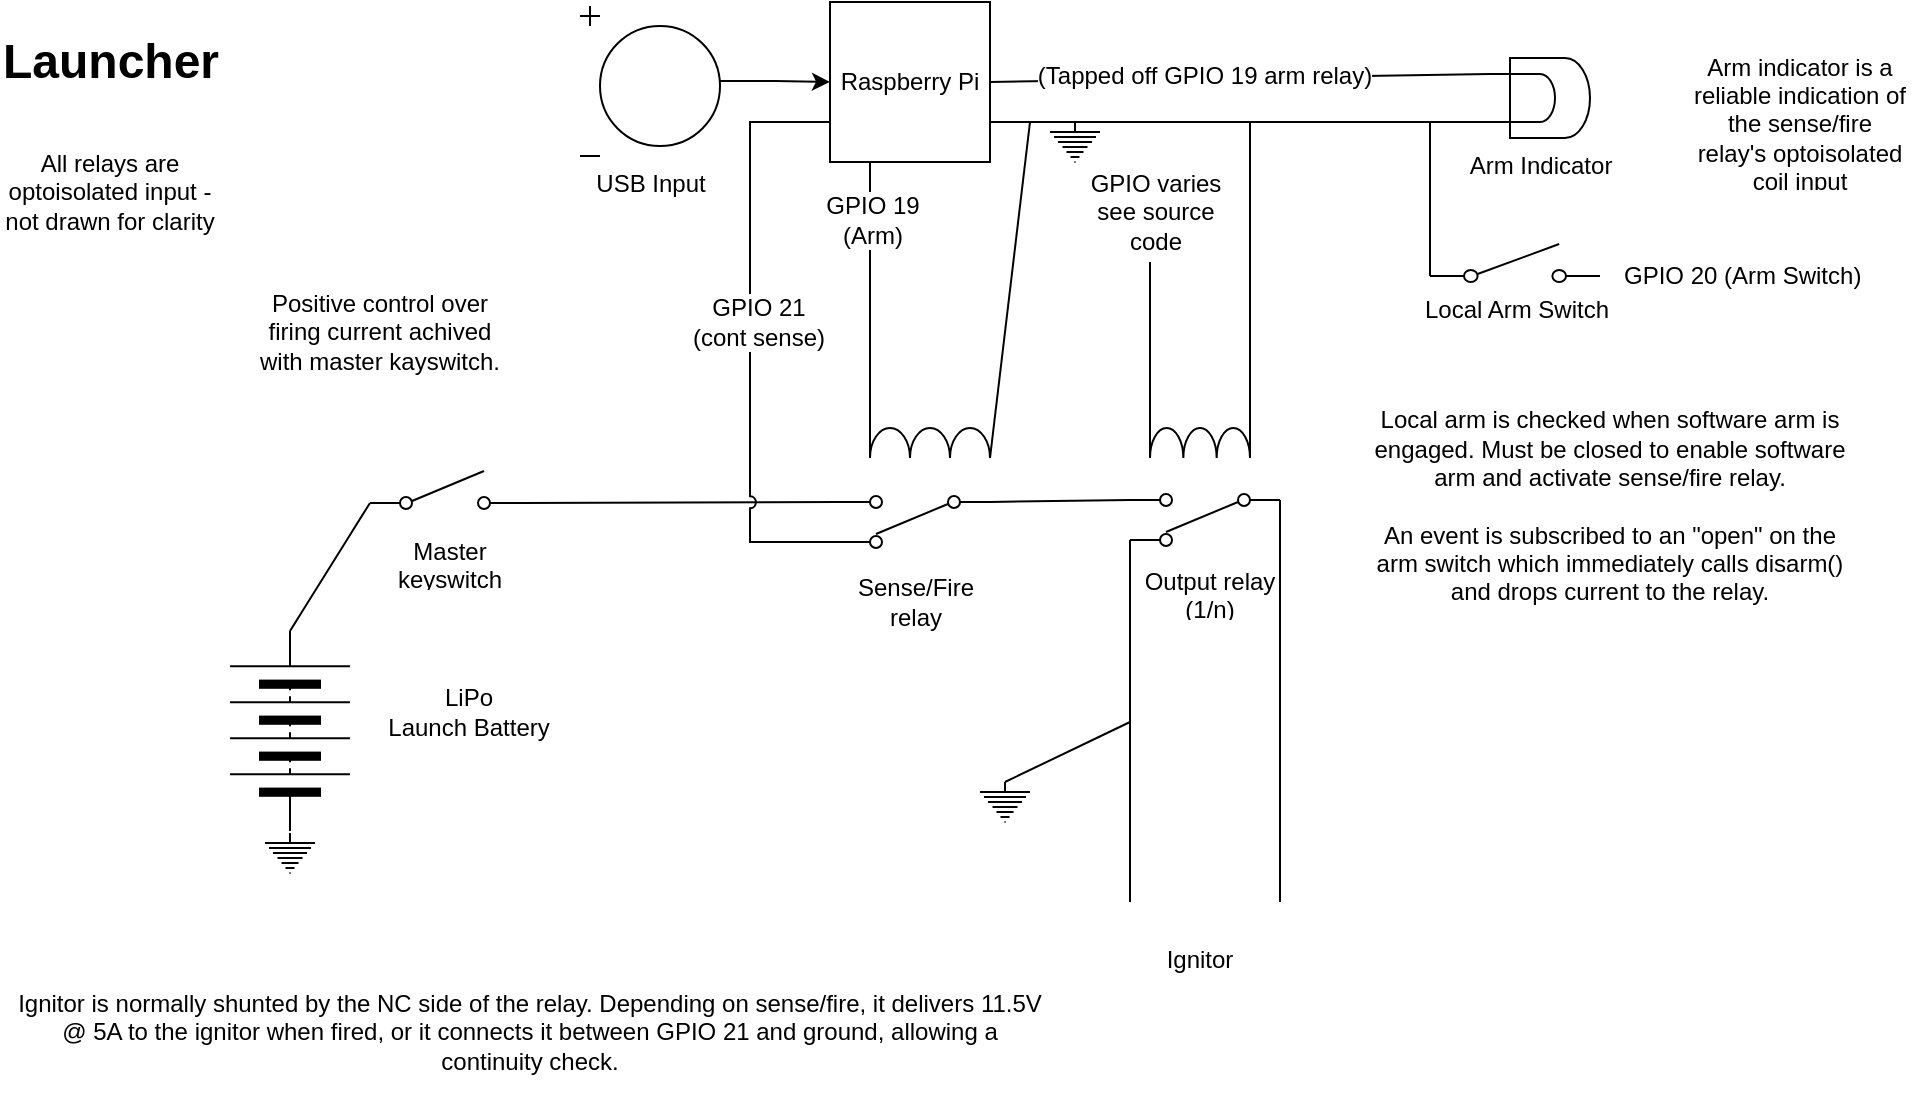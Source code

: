 <mxfile version="11.0.1" type="github"><diagram name="Page-1" id="7e0a89b8-554c-2b80-1dc8-d5c74ca68de4"><mxGraphModel dx="946" dy="565" grid="1" gridSize="10" guides="1" tooltips="1" connect="1" arrows="1" fold="1" page="1" pageScale="1" pageWidth="1100" pageHeight="850" background="#ffffff" math="0" shadow="0"><root><mxCell id="0"/><mxCell id="1" parent="0"/><mxCell id="voo_j66ZD9MQUIqvM699-34" style="edgeStyle=none;rounded=0;orthogonalLoop=1;jettySize=auto;html=1;exitX=1;exitY=0.84;exitDx=0;exitDy=0;exitPerimeter=0;entryX=1;entryY=0.885;entryDx=0;entryDy=0;entryPerimeter=0;endArrow=none;endFill=0;jumpStyle=none;" parent="1" source="voo_j66ZD9MQUIqvM699-2" target="voo_j66ZD9MQUIqvM699-27" edge="1"><mxGeometry relative="1" as="geometry"/></mxCell><mxCell id="voo_j66ZD9MQUIqvM699-2" value="" style="pointerEvents=1;verticalLabelPosition=bottom;shadow=0;dashed=0;align=center;fillColor=#ffffff;html=1;verticalAlign=top;strokeWidth=1;shape=mxgraph.electrical.electro-mechanical.simple_switch;" parent="1" vertex="1"><mxGeometry x="220" y="244.5" width="75" height="19" as="geometry"/></mxCell><mxCell id="voo_j66ZD9MQUIqvM699-3" value="Launcher" style="text;strokeColor=none;fillColor=none;html=1;fontSize=24;fontStyle=1;verticalAlign=middle;align=center;" parent="1" vertex="1"><mxGeometry x="40" y="20" width="100" height="40" as="geometry"/></mxCell><UserObject label="Master keyswitch" placeholders="1" name="Variable" id="voo_j66ZD9MQUIqvM699-4"><mxCell style="text;html=1;strokeColor=none;fillColor=none;align=center;verticalAlign=middle;whiteSpace=wrap;overflow=hidden;" parent="1" vertex="1"><mxGeometry x="220" y="274.5" width="80" height="30" as="geometry"/></mxCell></UserObject><mxCell id="voo_j66ZD9MQUIqvM699-5" value="" style="pointerEvents=1;verticalLabelPosition=bottom;shadow=0;dashed=0;align=center;fillColor=#ffffff;html=1;verticalAlign=top;strokeWidth=1;shape=mxgraph.electrical.miscellaneous.batteryStack;direction=north;rotation=0;" parent="1" vertex="1"><mxGeometry x="150" y="324.5" width="60" height="100" as="geometry"/></mxCell><mxCell id="voo_j66ZD9MQUIqvM699-6" value="" style="endArrow=none;html=1;entryX=0;entryY=0.84;entryDx=0;entryDy=0;entryPerimeter=0;" parent="1" target="voo_j66ZD9MQUIqvM699-2" edge="1"><mxGeometry width="50" height="50" relative="1" as="geometry"><mxPoint x="180" y="324.5" as="sourcePoint"/><mxPoint x="140" y="444.5" as="targetPoint"/></mxGeometry></mxCell><mxCell id="voo_j66ZD9MQUIqvM699-9" value="" style="pointerEvents=1;verticalLabelPosition=bottom;shadow=0;dashed=0;align=center;fillColor=#ffffff;html=1;verticalAlign=top;strokeWidth=1;shape=mxgraph.electrical.signal_sources.protective_earth;" parent="1" vertex="1"><mxGeometry x="167.5" y="425.5" width="25" height="20" as="geometry"/></mxCell><UserObject label="&lt;div&gt;LiPo&lt;/div&gt;&lt;div&gt;Launch Battery&lt;br&gt;&lt;/div&gt;" placeholders="1" name="Variable" id="voo_j66ZD9MQUIqvM699-11"><mxCell style="text;html=1;strokeColor=none;fillColor=none;align=center;verticalAlign=middle;whiteSpace=wrap;overflow=hidden;" parent="1" vertex="1"><mxGeometry x="218" y="344.5" width="103" height="40" as="geometry"/></mxCell></UserObject><mxCell id="voo_j66ZD9MQUIqvM699-32" style="edgeStyle=orthogonalEdgeStyle;rounded=0;orthogonalLoop=1;jettySize=auto;html=1;exitX=0;exitY=0.75;exitDx=0;exitDy=0;entryX=1;entryY=0.115;entryDx=0;entryDy=0;entryPerimeter=0;endArrow=none;endFill=0;jumpStyle=arc;" parent="1" source="voo_j66ZD9MQUIqvM699-15" target="voo_j66ZD9MQUIqvM699-27" edge="1"><mxGeometry relative="1" as="geometry"><Array as="points"><mxPoint x="410" y="70"/><mxPoint x="410" y="280"/></Array></mxGeometry></mxCell><mxCell id="voo_j66ZD9MQUIqvM699-33" value="GPIO 21&lt;br&gt;(cont sense)" style="text;html=1;resizable=0;points=[];align=center;verticalAlign=middle;labelBackgroundColor=#ffffff;" parent="voo_j66ZD9MQUIqvM699-32" vertex="1" connectable="0"><mxGeometry x="-0.051" y="4" relative="1" as="geometry"><mxPoint as="offset"/></mxGeometry></mxCell><mxCell id="voo_j66ZD9MQUIqvM699-15" value="Raspberry Pi" style="whiteSpace=wrap;html=1;aspect=fixed;" parent="1" vertex="1"><mxGeometry x="450" y="10" width="80" height="80" as="geometry"/></mxCell><mxCell id="voo_j66ZD9MQUIqvM699-17" value="" style="edgeStyle=orthogonalEdgeStyle;rounded=0;orthogonalLoop=1;jettySize=auto;html=1;" parent="1" source="voo_j66ZD9MQUIqvM699-16" target="voo_j66ZD9MQUIqvM699-15" edge="1"><mxGeometry relative="1" as="geometry"/></mxCell><mxCell id="voo_j66ZD9MQUIqvM699-16" value="USB Input" style="pointerEvents=1;verticalLabelPosition=bottom;shadow=0;dashed=0;align=center;fillColor=#ffffff;html=1;verticalAlign=top;strokeWidth=1;shape=mxgraph.electrical.signal_sources.dc_source_1;" parent="1" vertex="1"><mxGeometry x="325" y="12" width="70" height="75" as="geometry"/></mxCell><mxCell id="voo_j66ZD9MQUIqvM699-46" style="edgeStyle=none;rounded=0;jumpStyle=arc;orthogonalLoop=1;jettySize=auto;html=1;exitX=0.5;exitY=0;exitDx=0;exitDy=0;exitPerimeter=0;endArrow=none;endFill=0;" parent="1" source="voo_j66ZD9MQUIqvM699-20" edge="1"><mxGeometry relative="1" as="geometry"><mxPoint x="660" y="70" as="targetPoint"/></mxGeometry></mxCell><mxCell id="voo_j66ZD9MQUIqvM699-20" value="" style="pointerEvents=1;verticalLabelPosition=bottom;shadow=0;dashed=0;align=center;fillColor=#ffffff;html=1;verticalAlign=top;strokeWidth=1;shape=mxgraph.electrical.signal_sources.protective_earth;" parent="1" vertex="1"><mxGeometry x="560" y="70" width="25" height="20" as="geometry"/></mxCell><mxCell id="voo_j66ZD9MQUIqvM699-24" value="" style="endArrow=none;html=1;entryX=0.5;entryY=0;entryDx=0;entryDy=0;entryPerimeter=0;exitX=1;exitY=0.75;exitDx=0;exitDy=0;" parent="1" source="voo_j66ZD9MQUIqvM699-15" target="voo_j66ZD9MQUIqvM699-20" edge="1"><mxGeometry width="50" height="50" relative="1" as="geometry"><mxPoint x="40" y="420" as="sourcePoint"/><mxPoint x="90" y="370" as="targetPoint"/></mxGeometry></mxCell><mxCell id="voo_j66ZD9MQUIqvM699-40" style="edgeStyle=none;rounded=0;jumpStyle=arc;orthogonalLoop=1;jettySize=auto;html=1;exitX=0;exitY=0.885;exitDx=0;exitDy=0;exitPerimeter=0;entryX=1;entryY=0.885;entryDx=0;entryDy=0;entryPerimeter=0;endArrow=none;endFill=0;" parent="1" source="voo_j66ZD9MQUIqvM699-27" target="voo_j66ZD9MQUIqvM699-35" edge="1"><mxGeometry relative="1" as="geometry"/></mxCell><mxCell id="voo_j66ZD9MQUIqvM699-27" value="" style="pointerEvents=1;verticalLabelPosition=bottom;shadow=0;dashed=0;align=center;fillColor=#ffffff;html=1;verticalAlign=top;strokeWidth=1;shape=mxgraph.electrical.electro-mechanical.2-way_switch;direction=west;" parent="1" vertex="1"><mxGeometry x="455" y="257" width="75" height="26" as="geometry"/></mxCell><UserObject label="Sense/Fire relay" placeholders="1" name="Variable" id="voo_j66ZD9MQUIqvM699-28"><mxCell style="text;html=1;strokeColor=none;fillColor=none;align=center;verticalAlign=middle;whiteSpace=wrap;overflow=hidden;" parent="1" vertex="1"><mxGeometry x="453" y="290" width="80" height="40" as="geometry"/></mxCell></UserObject><mxCell id="voo_j66ZD9MQUIqvM699-30" value="" style="endArrow=none;html=1;entryX=0.25;entryY=1;entryDx=0;entryDy=0;exitX=0;exitY=1;exitDx=0;exitDy=0;exitPerimeter=0;" parent="1" source="voo_j66ZD9MQUIqvM699-41" target="voo_j66ZD9MQUIqvM699-15" edge="1"><mxGeometry width="50" height="50" relative="1" as="geometry"><mxPoint x="470" y="230" as="sourcePoint"/><mxPoint x="90" y="370" as="targetPoint"/></mxGeometry></mxCell><mxCell id="voo_j66ZD9MQUIqvM699-31" value="GPIO 19&lt;br&gt;(Arm)" style="text;html=1;resizable=0;points=[];align=center;verticalAlign=middle;labelBackgroundColor=#ffffff;" parent="voo_j66ZD9MQUIqvM699-30" vertex="1" connectable="0"><mxGeometry x="0.614" y="-1" relative="1" as="geometry"><mxPoint as="offset"/></mxGeometry></mxCell><mxCell id="voo_j66ZD9MQUIqvM699-35" value="" style="pointerEvents=1;verticalLabelPosition=bottom;shadow=0;dashed=0;align=center;fillColor=#ffffff;html=1;verticalAlign=top;strokeWidth=1;shape=mxgraph.electrical.electro-mechanical.2-way_switch;direction=west;" parent="1" vertex="1"><mxGeometry x="600" y="256" width="75" height="26" as="geometry"/></mxCell><UserObject label="Output relay (1/n)" placeholders="1" name="Variable" id="voo_j66ZD9MQUIqvM699-36"><mxCell style="text;html=1;strokeColor=none;fillColor=none;align=center;verticalAlign=middle;whiteSpace=wrap;overflow=hidden;" parent="1" vertex="1"><mxGeometry x="600" y="289.5" width="80" height="30" as="geometry"/></mxCell></UserObject><mxCell id="voo_j66ZD9MQUIqvM699-42" style="edgeStyle=none;rounded=0;jumpStyle=arc;orthogonalLoop=1;jettySize=auto;html=1;exitX=1;exitY=1;exitDx=0;exitDy=0;exitPerimeter=0;endArrow=none;endFill=0;" parent="1" source="voo_j66ZD9MQUIqvM699-41" edge="1"><mxGeometry relative="1" as="geometry"><mxPoint x="550" y="70" as="targetPoint"/></mxGeometry></mxCell><mxCell id="voo_j66ZD9MQUIqvM699-41" value="" style="verticalLabelPosition=bottom;shadow=0;dashed=0;align=center;fillColor=#ffffff;html=1;verticalAlign=top;strokeWidth=1;shape=mxgraph.electrical.rot_mech.field;pointerEvents=1;" parent="1" vertex="1"><mxGeometry x="470" y="223" width="60" height="15" as="geometry"/></mxCell><UserObject label="All relays are optoisolated input - not drawn for clarity" placeholders="1" name="Variable" id="voo_j66ZD9MQUIqvM699-43"><mxCell style="text;html=1;strokeColor=none;fillColor=none;align=center;verticalAlign=middle;whiteSpace=wrap;overflow=hidden;" parent="1" vertex="1"><mxGeometry x="35" y="60" width="110" height="90" as="geometry"/></mxCell></UserObject><mxCell id="voo_j66ZD9MQUIqvM699-47" style="edgeStyle=none;rounded=0;jumpStyle=arc;orthogonalLoop=1;jettySize=auto;html=1;exitX=1;exitY=1;exitDx=0;exitDy=0;exitPerimeter=0;endArrow=none;endFill=0;" parent="1" source="voo_j66ZD9MQUIqvM699-44" edge="1"><mxGeometry relative="1" as="geometry"><mxPoint x="660" y="70" as="targetPoint"/></mxGeometry></mxCell><mxCell id="voo_j66ZD9MQUIqvM699-44" value="" style="verticalLabelPosition=bottom;shadow=0;dashed=0;align=center;fillColor=#ffffff;html=1;verticalAlign=top;strokeWidth=1;shape=mxgraph.electrical.rot_mech.field;pointerEvents=1;" parent="1" vertex="1"><mxGeometry x="610" y="223" width="50" height="15" as="geometry"/></mxCell><mxCell id="voo_j66ZD9MQUIqvM699-48" value="" style="endArrow=none;html=1;exitX=0;exitY=1;exitDx=0;exitDy=0;exitPerimeter=0;" parent="1" source="voo_j66ZD9MQUIqvM699-44" edge="1"><mxGeometry width="50" height="50" relative="1" as="geometry"><mxPoint x="600" y="190" as="sourcePoint"/><mxPoint x="610" y="140" as="targetPoint"/></mxGeometry></mxCell><UserObject label="&lt;div&gt;GPIO varies&lt;/div&gt;&lt;div&gt;see source code&lt;br&gt;&lt;/div&gt;" placeholders="1" name="Variable" id="voo_j66ZD9MQUIqvM699-49"><mxCell style="text;html=1;strokeColor=none;fillColor=none;align=center;verticalAlign=middle;whiteSpace=wrap;overflow=hidden;" parent="1" vertex="1"><mxGeometry x="573" y="90" width="80" height="50" as="geometry"/></mxCell></UserObject><mxCell id="voo_j66ZD9MQUIqvM699-51" style="edgeStyle=none;rounded=0;jumpStyle=arc;orthogonalLoop=1;jettySize=auto;html=1;exitX=0.8;exitY=1;exitDx=0;exitDy=0;exitPerimeter=0;endArrow=none;endFill=0;" parent="1" source="voo_j66ZD9MQUIqvM699-50" edge="1"><mxGeometry relative="1" as="geometry"><mxPoint x="660" y="70" as="targetPoint"/></mxGeometry></mxCell><mxCell id="voo_j66ZD9MQUIqvM699-52" style="edgeStyle=none;rounded=0;jumpStyle=arc;orthogonalLoop=1;jettySize=auto;html=1;exitX=0.2;exitY=1;exitDx=0;exitDy=0;exitPerimeter=0;endArrow=none;endFill=0;entryX=1;entryY=0.5;entryDx=0;entryDy=0;" parent="1" source="voo_j66ZD9MQUIqvM699-50" target="voo_j66ZD9MQUIqvM699-15" edge="1"><mxGeometry relative="1" as="geometry"><mxPoint x="700" y="46" as="targetPoint"/></mxGeometry></mxCell><mxCell id="voo_j66ZD9MQUIqvM699-54" value="(Tapped off GPIO 19 arm relay)" style="text;html=1;resizable=0;points=[];align=center;verticalAlign=middle;labelBackgroundColor=#ffffff;" parent="voo_j66ZD9MQUIqvM699-52" vertex="1" connectable="0"><mxGeometry x="0.144" y="-2" relative="1" as="geometry"><mxPoint as="offset"/></mxGeometry></mxCell><mxCell id="voo_j66ZD9MQUIqvM699-50" value="Arm Indicator" style="verticalLabelPosition=bottom;shadow=0;dashed=0;align=center;fillColor=#ffffff;html=1;verticalAlign=top;strokeWidth=1;shape=mxgraph.electrical.opto_electronics.lamp;direction=south;" parent="1" vertex="1"><mxGeometry x="780" y="38" width="50" height="40" as="geometry"/></mxCell><mxCell id="voo_j66ZD9MQUIqvM699-56" style="edgeStyle=none;rounded=0;jumpStyle=arc;orthogonalLoop=1;jettySize=auto;html=1;exitX=0;exitY=0.84;exitDx=0;exitDy=0;exitPerimeter=0;endArrow=none;endFill=0;" parent="1" source="voo_j66ZD9MQUIqvM699-55" edge="1"><mxGeometry relative="1" as="geometry"><mxPoint x="750" y="70" as="targetPoint"/></mxGeometry></mxCell><mxCell id="voo_j66ZD9MQUIqvM699-55" value="Local Arm Switch" style="pointerEvents=1;verticalLabelPosition=bottom;shadow=0;dashed=0;align=center;fillColor=#ffffff;html=1;verticalAlign=top;strokeWidth=1;shape=mxgraph.electrical.electro-mechanical.simple_switch;" parent="1" vertex="1"><mxGeometry x="750" y="131" width="85" height="19" as="geometry"/></mxCell><mxCell id="voo_j66ZD9MQUIqvM699-59" value="GPIO 20 (Arm Switch)" style="text;html=1;resizable=0;points=[];autosize=1;align=left;verticalAlign=top;spacingTop=-4;" parent="1" vertex="1"><mxGeometry x="845" y="137" width="130" height="20" as="geometry"/></mxCell><mxCell id="v94-DtC4t2I9akXQ6zyI-1" value="" style="endArrow=none;html=1;entryX=1;entryY=0.115;entryDx=0;entryDy=0;entryPerimeter=0;" edge="1" parent="1" target="voo_j66ZD9MQUIqvM699-35"><mxGeometry width="50" height="50" relative="1" as="geometry"><mxPoint x="600" y="460" as="sourcePoint"/><mxPoint x="90" y="470" as="targetPoint"/></mxGeometry></mxCell><mxCell id="v94-DtC4t2I9akXQ6zyI-2" value="" style="endArrow=none;html=1;entryX=0;entryY=0.885;entryDx=0;entryDy=0;entryPerimeter=0;" edge="1" parent="1" target="voo_j66ZD9MQUIqvM699-35"><mxGeometry width="50" height="50" relative="1" as="geometry"><mxPoint x="675" y="460" as="sourcePoint"/><mxPoint x="90" y="480" as="targetPoint"/></mxGeometry></mxCell><mxCell id="v94-DtC4t2I9akXQ6zyI-3" value="" style="pointerEvents=1;verticalLabelPosition=bottom;shadow=0;dashed=0;align=center;fillColor=#ffffff;html=1;verticalAlign=top;strokeWidth=1;shape=mxgraph.electrical.signal_sources.protective_earth;" vertex="1" parent="1"><mxGeometry x="525" y="400" width="25" height="20" as="geometry"/></mxCell><mxCell id="v94-DtC4t2I9akXQ6zyI-4" value="" style="endArrow=none;html=1;exitX=0.5;exitY=0;exitDx=0;exitDy=0;exitPerimeter=0;" edge="1" parent="1" source="v94-DtC4t2I9akXQ6zyI-3"><mxGeometry width="50" height="50" relative="1" as="geometry"><mxPoint x="40" y="530" as="sourcePoint"/><mxPoint x="600" y="370" as="targetPoint"/></mxGeometry></mxCell><UserObject label="Ignitor" placeholders="1" name="Variable" id="v94-DtC4t2I9akXQ6zyI-5"><mxCell style="text;html=1;strokeColor=none;fillColor=none;align=center;verticalAlign=middle;whiteSpace=wrap;overflow=hidden;" vertex="1" parent="1"><mxGeometry x="595" y="473.5" width="80" height="31" as="geometry"/></mxCell></UserObject><UserObject label="Ignitor is normally shunted by the NC side of the relay. Depending on sense/fire, it delivers 11.5V @ 5A to the ignitor when fired, or it connects it between GPIO 21 and ground, allowing a continuity check." placeholders="1" name="Variable" id="v94-DtC4t2I9akXQ6zyI-6"><mxCell style="text;html=1;strokeColor=none;fillColor=none;align=center;verticalAlign=middle;whiteSpace=wrap;overflow=hidden;" vertex="1" parent="1"><mxGeometry x="40" y="489" width="520" height="71" as="geometry"/></mxCell></UserObject><UserObject label="&lt;div&gt;Local arm is checked when software arm is engaged. Must be closed to enable software arm and activate sense/fire relay.&lt;/div&gt;&lt;div&gt;&lt;br&gt;&lt;/div&gt;&lt;div&gt;An event is subscribed to an &quot;open&quot; on the arm switch which immediately calls disarm() and drops current to the relay.&lt;br&gt;&lt;/div&gt;" placeholders="1" name="Variable" id="v94-DtC4t2I9akXQ6zyI-8"><mxCell style="text;html=1;strokeColor=none;fillColor=none;align=center;verticalAlign=middle;whiteSpace=wrap;overflow=hidden;" vertex="1" parent="1"><mxGeometry x="720" y="184" width="240" height="156" as="geometry"/></mxCell></UserObject><UserObject label="Positive control over firing current achived with master kayswitch." placeholders="1" name="Variable" id="v94-DtC4t2I9akXQ6zyI-9"><mxCell style="text;html=1;strokeColor=none;fillColor=none;align=center;verticalAlign=middle;whiteSpace=wrap;overflow=hidden;" vertex="1" parent="1"><mxGeometry x="160" y="130" width="130" height="90" as="geometry"/></mxCell></UserObject><UserObject label="Arm indicator is a reliable indication of the sense/fire relay's optoisolated coil input" placeholders="1" name="Variable" id="v94-DtC4t2I9akXQ6zyI-10"><mxCell style="text;html=1;strokeColor=none;fillColor=none;align=center;verticalAlign=middle;whiteSpace=wrap;overflow=hidden;" vertex="1" parent="1"><mxGeometry x="880" y="33" width="110" height="72" as="geometry"/></mxCell></UserObject></root></mxGraphModel></diagram></mxfile>